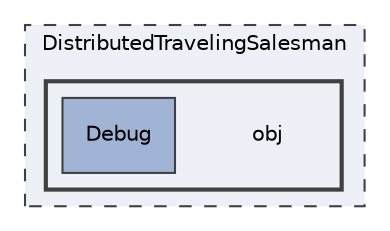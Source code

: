 digraph "DistributedTravelingSalesman/obj"
{
 // INTERACTIVE_SVG=YES
 // LATEX_PDF_SIZE
  edge [fontname="Helvetica",fontsize="10",labelfontname="Helvetica",labelfontsize="10"];
  node [fontname="Helvetica",fontsize="10",shape=record];
  compound=true
  subgraph clusterdir_a8691a82a80ed80fc662a7e5987a6e69 {
    graph [ bgcolor="#edf0f7", pencolor="grey25", style="filled,dashed,", label="DistributedTravelingSalesman", fontname="Helvetica", fontsize="10", URL="dir_a8691a82a80ed80fc662a7e5987a6e69.html"]
  subgraph clusterdir_116b34695d63a8013c50acc4bebeabfe {
    graph [ bgcolor="#edf0f7", pencolor="grey25", style="filled,bold,", label="", fontname="Helvetica", fontsize="10", URL="dir_116b34695d63a8013c50acc4bebeabfe.html"]
    dir_116b34695d63a8013c50acc4bebeabfe [shape=plaintext, label="obj"];
  dir_9bd6b5d8eaa906cca219f4bdec3c0af1 [shape=box, label="Debug", style="filled,", fillcolor="#a2b4d6", color="grey25", URL="dir_9bd6b5d8eaa906cca219f4bdec3c0af1.html"];
  }
  }
}
